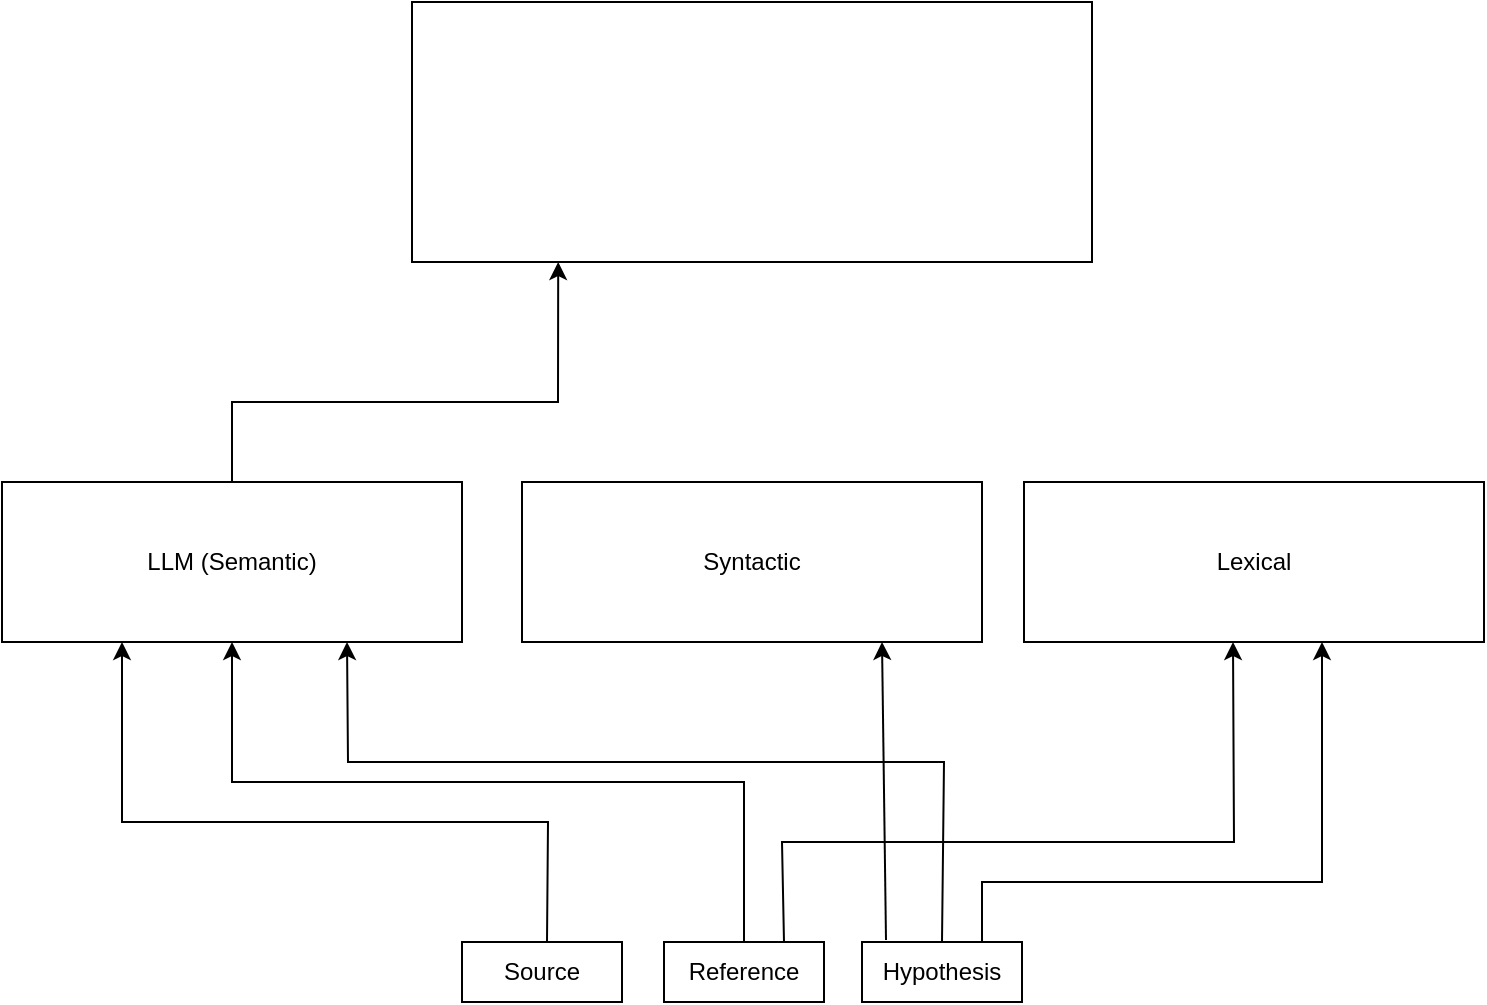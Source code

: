 <mxfile version="24.6.2" type="github">
  <diagram name="Page-1" id="j7pLxt_aFuo62LmIML0I">
    <mxGraphModel dx="1242" dy="711" grid="1" gridSize="10" guides="1" tooltips="1" connect="1" arrows="1" fold="1" page="1" pageScale="1" pageWidth="850" pageHeight="1100" math="0" shadow="0">
      <root>
        <mxCell id="0" />
        <mxCell id="1" parent="0" />
        <mxCell id="3CplHwLoWwES2rncd2Qt-1" value="LLM (Semantic)" style="rounded=0;whiteSpace=wrap;html=1;" vertex="1" parent="1">
          <mxGeometry x="55" y="310" width="230" height="80" as="geometry" />
        </mxCell>
        <mxCell id="3CplHwLoWwES2rncd2Qt-2" value="Source" style="rounded=0;whiteSpace=wrap;html=1;" vertex="1" parent="1">
          <mxGeometry x="285" y="540" width="80" height="30" as="geometry" />
        </mxCell>
        <mxCell id="3CplHwLoWwES2rncd2Qt-3" value="Reference" style="rounded=0;whiteSpace=wrap;html=1;" vertex="1" parent="1">
          <mxGeometry x="386" y="540" width="80" height="30" as="geometry" />
        </mxCell>
        <mxCell id="3CplHwLoWwES2rncd2Qt-4" value="Hypothesis" style="rounded=0;whiteSpace=wrap;html=1;" vertex="1" parent="1">
          <mxGeometry x="485" y="540" width="80" height="30" as="geometry" />
        </mxCell>
        <mxCell id="3CplHwLoWwES2rncd2Qt-5" value="Syntactic" style="rounded=0;whiteSpace=wrap;html=1;" vertex="1" parent="1">
          <mxGeometry x="315" y="310" width="230" height="80" as="geometry" />
        </mxCell>
        <mxCell id="3CplHwLoWwES2rncd2Qt-6" value="Lexical" style="rounded=0;whiteSpace=wrap;html=1;" vertex="1" parent="1">
          <mxGeometry x="566" y="310" width="230" height="80" as="geometry" />
        </mxCell>
        <mxCell id="3CplHwLoWwES2rncd2Qt-7" value="" style="endArrow=classic;html=1;rounded=0;exitX=0.5;exitY=0;exitDx=0;exitDy=0;entryX=0.25;entryY=1;entryDx=0;entryDy=0;" edge="1" parent="1">
          <mxGeometry width="50" height="50" relative="1" as="geometry">
            <mxPoint x="327.5" y="540" as="sourcePoint" />
            <mxPoint x="115" y="390" as="targetPoint" />
            <Array as="points">
              <mxPoint x="328" y="480" />
              <mxPoint x="115" y="480" />
            </Array>
          </mxGeometry>
        </mxCell>
        <mxCell id="3CplHwLoWwES2rncd2Qt-8" value="" style="endArrow=classic;html=1;rounded=0;exitX=0.5;exitY=0;exitDx=0;exitDy=0;entryX=0.5;entryY=1;entryDx=0;entryDy=0;" edge="1" parent="1" source="3CplHwLoWwES2rncd2Qt-3" target="3CplHwLoWwES2rncd2Qt-1">
          <mxGeometry width="50" height="50" relative="1" as="geometry">
            <mxPoint x="375" y="420" as="sourcePoint" />
            <mxPoint x="425" y="370" as="targetPoint" />
            <Array as="points">
              <mxPoint x="426" y="460" />
              <mxPoint x="170" y="460" />
            </Array>
          </mxGeometry>
        </mxCell>
        <mxCell id="3CplHwLoWwES2rncd2Qt-9" value="" style="endArrow=classic;html=1;rounded=0;exitX=0.5;exitY=0;exitDx=0;exitDy=0;entryX=0.75;entryY=1;entryDx=0;entryDy=0;" edge="1" parent="1" source="3CplHwLoWwES2rncd2Qt-4" target="3CplHwLoWwES2rncd2Qt-1">
          <mxGeometry width="50" height="50" relative="1" as="geometry">
            <mxPoint x="375" y="420" as="sourcePoint" />
            <mxPoint x="425" y="370" as="targetPoint" />
            <Array as="points">
              <mxPoint x="526" y="450" />
              <mxPoint x="228" y="450" />
            </Array>
          </mxGeometry>
        </mxCell>
        <mxCell id="3CplHwLoWwES2rncd2Qt-12" value="" style="endArrow=classic;html=1;rounded=0;exitX=0.75;exitY=0;exitDx=0;exitDy=0;" edge="1" parent="1" source="3CplHwLoWwES2rncd2Qt-3">
          <mxGeometry width="50" height="50" relative="1" as="geometry">
            <mxPoint x="691.5" y="560" as="sourcePoint" />
            <mxPoint x="670.5" y="390" as="targetPoint" />
            <Array as="points">
              <mxPoint x="445" y="490" />
              <mxPoint x="671" y="490" />
            </Array>
          </mxGeometry>
        </mxCell>
        <mxCell id="3CplHwLoWwES2rncd2Qt-13" value="" style="endArrow=classic;html=1;rounded=0;exitX=0.75;exitY=0;exitDx=0;exitDy=0;" edge="1" parent="1" source="3CplHwLoWwES2rncd2Qt-4">
          <mxGeometry width="50" height="50" relative="1" as="geometry">
            <mxPoint x="836" y="560" as="sourcePoint" />
            <mxPoint x="715" y="390" as="targetPoint" />
            <Array as="points">
              <mxPoint x="545" y="510" />
              <mxPoint x="715" y="510" />
            </Array>
          </mxGeometry>
        </mxCell>
        <mxCell id="3CplHwLoWwES2rncd2Qt-14" value="" style="endArrow=classic;html=1;rounded=0;exitX=0.15;exitY=-0.033;exitDx=0;exitDy=0;exitPerimeter=0;" edge="1" parent="1" source="3CplHwLoWwES2rncd2Qt-4">
          <mxGeometry width="50" height="50" relative="1" as="geometry">
            <mxPoint x="576" y="560" as="sourcePoint" />
            <mxPoint x="495" y="390" as="targetPoint" />
          </mxGeometry>
        </mxCell>
        <mxCell id="3CplHwLoWwES2rncd2Qt-15" value="" style="whiteSpace=wrap;html=1;" vertex="1" parent="1">
          <mxGeometry x="260" y="70" width="340" height="130" as="geometry" />
        </mxCell>
        <mxCell id="3CplHwLoWwES2rncd2Qt-17" value="" style="endArrow=classic;html=1;rounded=0;entryX=0.215;entryY=1;entryDx=0;entryDy=0;entryPerimeter=0;exitX=0.5;exitY=0;exitDx=0;exitDy=0;" edge="1" parent="1" source="3CplHwLoWwES2rncd2Qt-1" target="3CplHwLoWwES2rncd2Qt-15">
          <mxGeometry width="50" height="50" relative="1" as="geometry">
            <mxPoint x="480" y="280" as="sourcePoint" />
            <mxPoint x="530" y="230" as="targetPoint" />
            <Array as="points">
              <mxPoint x="170" y="270" />
              <mxPoint x="333" y="270" />
            </Array>
          </mxGeometry>
        </mxCell>
      </root>
    </mxGraphModel>
  </diagram>
</mxfile>
